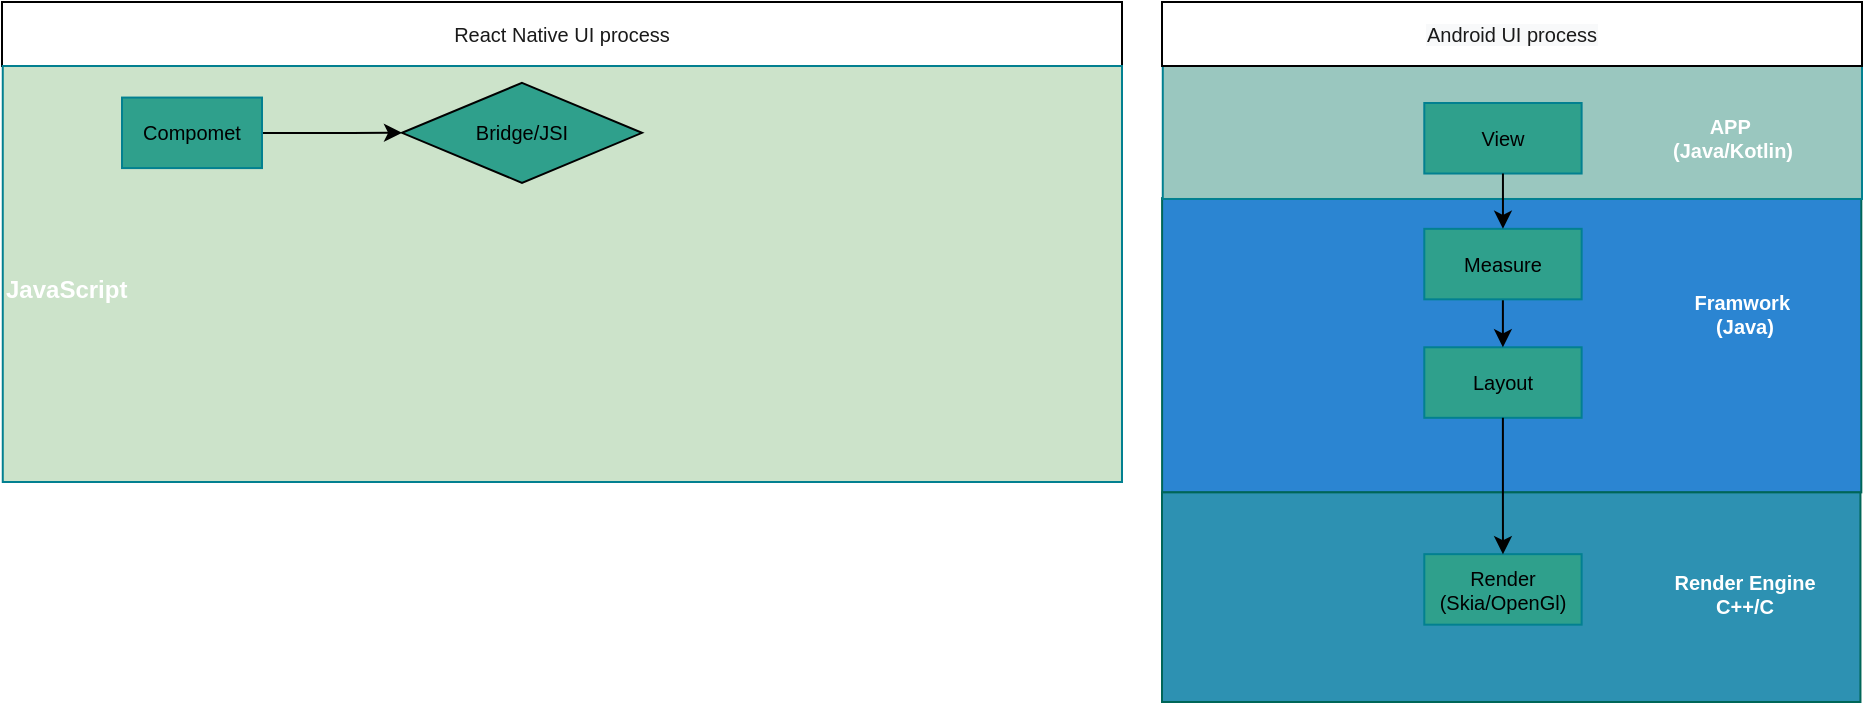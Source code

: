 <mxfile version="14.5.8" type="github">
  <diagram name="Page-1" id="74e2e168-ea6b-b213-b513-2b3c1d86103e">
    <mxGraphModel dx="1061" dy="590" grid="1" gridSize="10" guides="1" tooltips="1" connect="1" arrows="1" fold="1" page="1" pageScale="1" pageWidth="1100" pageHeight="850" background="#FFFFFF" math="0" shadow="0">
      <root>
        <mxCell id="0" />
        <mxCell id="zV7dkoKjgI9M_0pRiy-D-59" parent="0" />
        <mxCell id="zV7dkoKjgI9M_0pRiy-D-126" value="&lt;span style=&quot;color: rgb(26 , 26 , 26)&quot;&gt;React Native UI process&lt;/span&gt;" style="whiteSpace=wrap;html=1;rounded=0;sketch=0;fontSize=10;fontColor=#FFFFFF;fillColor=#FFFFFF;container=0;" vertex="1" parent="zV7dkoKjgI9M_0pRiy-D-59">
          <mxGeometry width="560" height="32" as="geometry" />
        </mxCell>
        <mxCell id="zV7dkoKjgI9M_0pRiy-D-124" value="&lt;font color=&quot;#ffffff&quot;&gt;&lt;b&gt;&amp;nbsp; &amp;nbsp; &amp;nbsp;&amp;nbsp;&lt;br&gt;&lt;div&gt;&lt;b&gt;JavaScript&lt;/b&gt;&lt;/div&gt;&lt;/b&gt;&lt;/font&gt;" style="whiteSpace=wrap;html=1;rounded=0;sketch=0;strokeColor=#028090;fillColor=#CCE3CA;container=0;align=left;" vertex="1" parent="zV7dkoKjgI9M_0pRiy-D-59">
          <mxGeometry x="0.38" y="32" width="559.62" height="208" as="geometry" />
        </mxCell>
        <mxCell id="zV7dkoKjgI9M_0pRiy-D-138" value="" style="group" vertex="1" connectable="0" parent="zV7dkoKjgI9M_0pRiy-D-59">
          <mxGeometry x="580" width="350" height="350" as="geometry" />
        </mxCell>
        <mxCell id="zV7dkoKjgI9M_0pRiy-D-60" value="" style="whiteSpace=wrap;html=1;rounded=0;sketch=0;strokeColor=#006658;fontColor=#5C5C5C;fillColor=#2B85D2;container=0;" vertex="1" parent="zV7dkoKjgI9M_0pRiy-D-138">
          <mxGeometry x="0.043" y="98.048" width="349.615" height="147.146" as="geometry" />
        </mxCell>
        <mxCell id="zV7dkoKjgI9M_0pRiy-D-61" value="" style="whiteSpace=wrap;html=1;rounded=0;sketch=0;strokeColor=#006658;fontColor=#5C5C5C;fillColor=#2D91B2;container=0;" vertex="1" parent="zV7dkoKjgI9M_0pRiy-D-138">
          <mxGeometry y="245.19" width="349.23" height="104.81" as="geometry" />
        </mxCell>
        <mxCell id="zV7dkoKjgI9M_0pRiy-D-65" value="" style="whiteSpace=wrap;html=1;rounded=0;sketch=0;strokeColor=#028090;fontColor=#E4FDE1;fillColor=#9AC7BF;container=0;" vertex="1" parent="zV7dkoKjgI9M_0pRiy-D-138">
          <mxGeometry x="0.385" y="31.876" width="349.615" height="66.615" as="geometry" />
        </mxCell>
        <mxCell id="zV7dkoKjgI9M_0pRiy-D-66" value="APP&amp;nbsp;&lt;br style=&quot;font-size: 10px&quot;&gt;(Java/Kotlin)" style="text;html=1;resizable=0;autosize=1;align=center;verticalAlign=middle;points=[];fillColor=none;strokeColor=none;rounded=0;sketch=0;fontStyle=1;fontSize=10;fontColor=#FFFFFF;container=0;" vertex="1" parent="zV7dkoKjgI9M_0pRiy-D-138">
          <mxGeometry x="240.117" y="52.696" width="90" height="30" as="geometry" />
        </mxCell>
        <mxCell id="zV7dkoKjgI9M_0pRiy-D-68" value="Framwork&amp;nbsp;&lt;br style=&quot;font-size: 10px&quot;&gt;(Java)" style="text;html=1;resizable=0;autosize=1;align=center;verticalAlign=middle;points=[];fillColor=none;strokeColor=none;rounded=0;sketch=0;fontStyle=1;fontSize=10;fontColor=#FFFFFF;container=0;" vertex="1" parent="zV7dkoKjgI9M_0pRiy-D-138">
          <mxGeometry x="251.353" y="140.899" width="80" height="30" as="geometry" />
        </mxCell>
        <mxCell id="zV7dkoKjgI9M_0pRiy-D-70" value="Render Engine&lt;br style=&quot;font-size: 10px&quot;&gt;C++/C" style="text;html=1;resizable=0;autosize=1;align=center;verticalAlign=middle;points=[];fillColor=none;strokeColor=none;rounded=0;sketch=0;fontStyle=1;fontSize=10;fontColor=#FFFFFF;container=0;" vertex="1" parent="zV7dkoKjgI9M_0pRiy-D-138">
          <mxGeometry x="241.352" y="281.337" width="100" height="30" as="geometry" />
        </mxCell>
        <mxCell id="zV7dkoKjgI9M_0pRiy-D-71" value="Render&lt;br&gt;(Skia/OpenGl)" style="whiteSpace=wrap;html=1;rounded=0;sketch=0;strokeColor=#028090;fontSize=10;fontColor=#000000;fillColor=#2FA08C;container=0;" vertex="1" parent="zV7dkoKjgI9M_0pRiy-D-138">
          <mxGeometry x="131.15" y="276.082" width="78.663" height="35.255" as="geometry" />
        </mxCell>
        <mxCell id="zV7dkoKjgI9M_0pRiy-D-73" value="Layout" style="whiteSpace=wrap;html=1;rounded=0;sketch=0;strokeColor=#028090;fontSize=10;fontColor=#000000;fillColor=#2FA08C;container=0;" vertex="1" parent="zV7dkoKjgI9M_0pRiy-D-138">
          <mxGeometry x="131.146" y="172.647" width="78.663" height="35.255" as="geometry" />
        </mxCell>
        <mxCell id="zV7dkoKjgI9M_0pRiy-D-122" style="edgeStyle=orthogonalEdgeStyle;curved=0;rounded=1;sketch=0;orthogonalLoop=1;jettySize=auto;html=1;strokeColor=#000000;fillColor=#F45B69;fontSize=10;fontColor=#FFFFFF;" edge="1" parent="zV7dkoKjgI9M_0pRiy-D-138" source="zV7dkoKjgI9M_0pRiy-D-95" target="zV7dkoKjgI9M_0pRiy-D-73">
          <mxGeometry x="0.385" y="-43.065" as="geometry" />
        </mxCell>
        <mxCell id="zV7dkoKjgI9M_0pRiy-D-95" value="Measure" style="whiteSpace=wrap;html=1;rounded=0;sketch=0;strokeColor=#028090;fontSize=10;fontColor=#000000;fillColor=#2FA08C;container=0;" vertex="1" parent="zV7dkoKjgI9M_0pRiy-D-138">
          <mxGeometry x="131.148" y="113.416" width="78.668" height="35.255" as="geometry" />
        </mxCell>
        <mxCell id="zV7dkoKjgI9M_0pRiy-D-97" value="View" style="whiteSpace=wrap;html=1;rounded=0;sketch=0;strokeColor=#028090;fontSize=10;fontColor=#000000;fillColor=#2FA08C;container=0;" vertex="1" parent="zV7dkoKjgI9M_0pRiy-D-138">
          <mxGeometry x="131.146" y="50.506" width="78.663" height="35.255" as="geometry" />
        </mxCell>
        <mxCell id="zV7dkoKjgI9M_0pRiy-D-74" style="edgeStyle=orthogonalEdgeStyle;curved=0;rounded=1;sketch=0;orthogonalLoop=1;jettySize=auto;html=1;entryX=0.5;entryY=0;entryDx=0;entryDy=0;fillColor=#F45B69;fontSize=10;" edge="1" parent="zV7dkoKjgI9M_0pRiy-D-138" source="zV7dkoKjgI9M_0pRiy-D-73" target="zV7dkoKjgI9M_0pRiy-D-71">
          <mxGeometry x="0.385" y="-43.065" as="geometry" />
        </mxCell>
        <mxCell id="zV7dkoKjgI9M_0pRiy-D-116" style="edgeStyle=orthogonalEdgeStyle;curved=0;rounded=1;sketch=0;orthogonalLoop=1;jettySize=auto;html=1;entryX=0.5;entryY=0;entryDx=0;entryDy=0;fillColor=#F45B69;fontSize=10;exitX=0.5;exitY=1;exitDx=0;exitDy=0;" edge="1" parent="zV7dkoKjgI9M_0pRiy-D-138" source="zV7dkoKjgI9M_0pRiy-D-97" target="zV7dkoKjgI9M_0pRiy-D-95">
          <mxGeometry x="0.385" y="-43.065" as="geometry">
            <mxPoint x="174.176" y="15.223" as="sourcePoint" />
            <mxPoint x="174.176" y="89.781" as="targetPoint" />
          </mxGeometry>
        </mxCell>
        <mxCell id="zV7dkoKjgI9M_0pRiy-D-120" value="&lt;meta charset=&quot;utf-8&quot;&gt;&lt;span style=&quot;color: rgb(26, 26, 26); font-family: helvetica; font-size: 10px; font-style: normal; font-weight: 400; letter-spacing: normal; text-align: center; text-indent: 0px; text-transform: none; word-spacing: 0px; background-color: rgb(248, 249, 250); display: inline; float: none;&quot;&gt;Android UI process&lt;/span&gt;" style="whiteSpace=wrap;html=1;rounded=0;sketch=0;fontSize=10;fontColor=#FFFFFF;fillColor=#FFFFFF;container=0;" vertex="1" parent="zV7dkoKjgI9M_0pRiy-D-138">
          <mxGeometry width="350" height="32" as="geometry" />
        </mxCell>
        <mxCell id="zV7dkoKjgI9M_0pRiy-D-162" style="edgeStyle=orthogonalEdgeStyle;curved=0;rounded=1;sketch=0;orthogonalLoop=1;jettySize=auto;html=1;entryX=0;entryY=0.5;entryDx=0;entryDy=0;strokeColor=#000000;fillColor=#F45B69;fontSize=10;fontColor=#000000;" edge="1" parent="zV7dkoKjgI9M_0pRiy-D-59" source="zV7dkoKjgI9M_0pRiy-D-155" target="zV7dkoKjgI9M_0pRiy-D-156">
          <mxGeometry relative="1" as="geometry" />
        </mxCell>
        <mxCell id="zV7dkoKjgI9M_0pRiy-D-155" value="Compomet" style="whiteSpace=wrap;html=1;rounded=0;sketch=0;strokeColor=#028090;fontSize=10;fontColor=#000000;fillColor=#2FA08C;container=0;" vertex="1" parent="zV7dkoKjgI9M_0pRiy-D-59">
          <mxGeometry x="60" y="47.78" width="70" height="35.26" as="geometry" />
        </mxCell>
        <mxCell id="zV7dkoKjgI9M_0pRiy-D-156" value="Bridge/JSI" style="rhombus;whiteSpace=wrap;html=1;rounded=0;sketch=0;strokeColor=#000000;fontSize=10;fontColor=#000000;fillColor=#2FA08C;" vertex="1" parent="zV7dkoKjgI9M_0pRiy-D-59">
          <mxGeometry x="200" y="40.41" width="120" height="50" as="geometry" />
        </mxCell>
      </root>
    </mxGraphModel>
  </diagram>
</mxfile>
